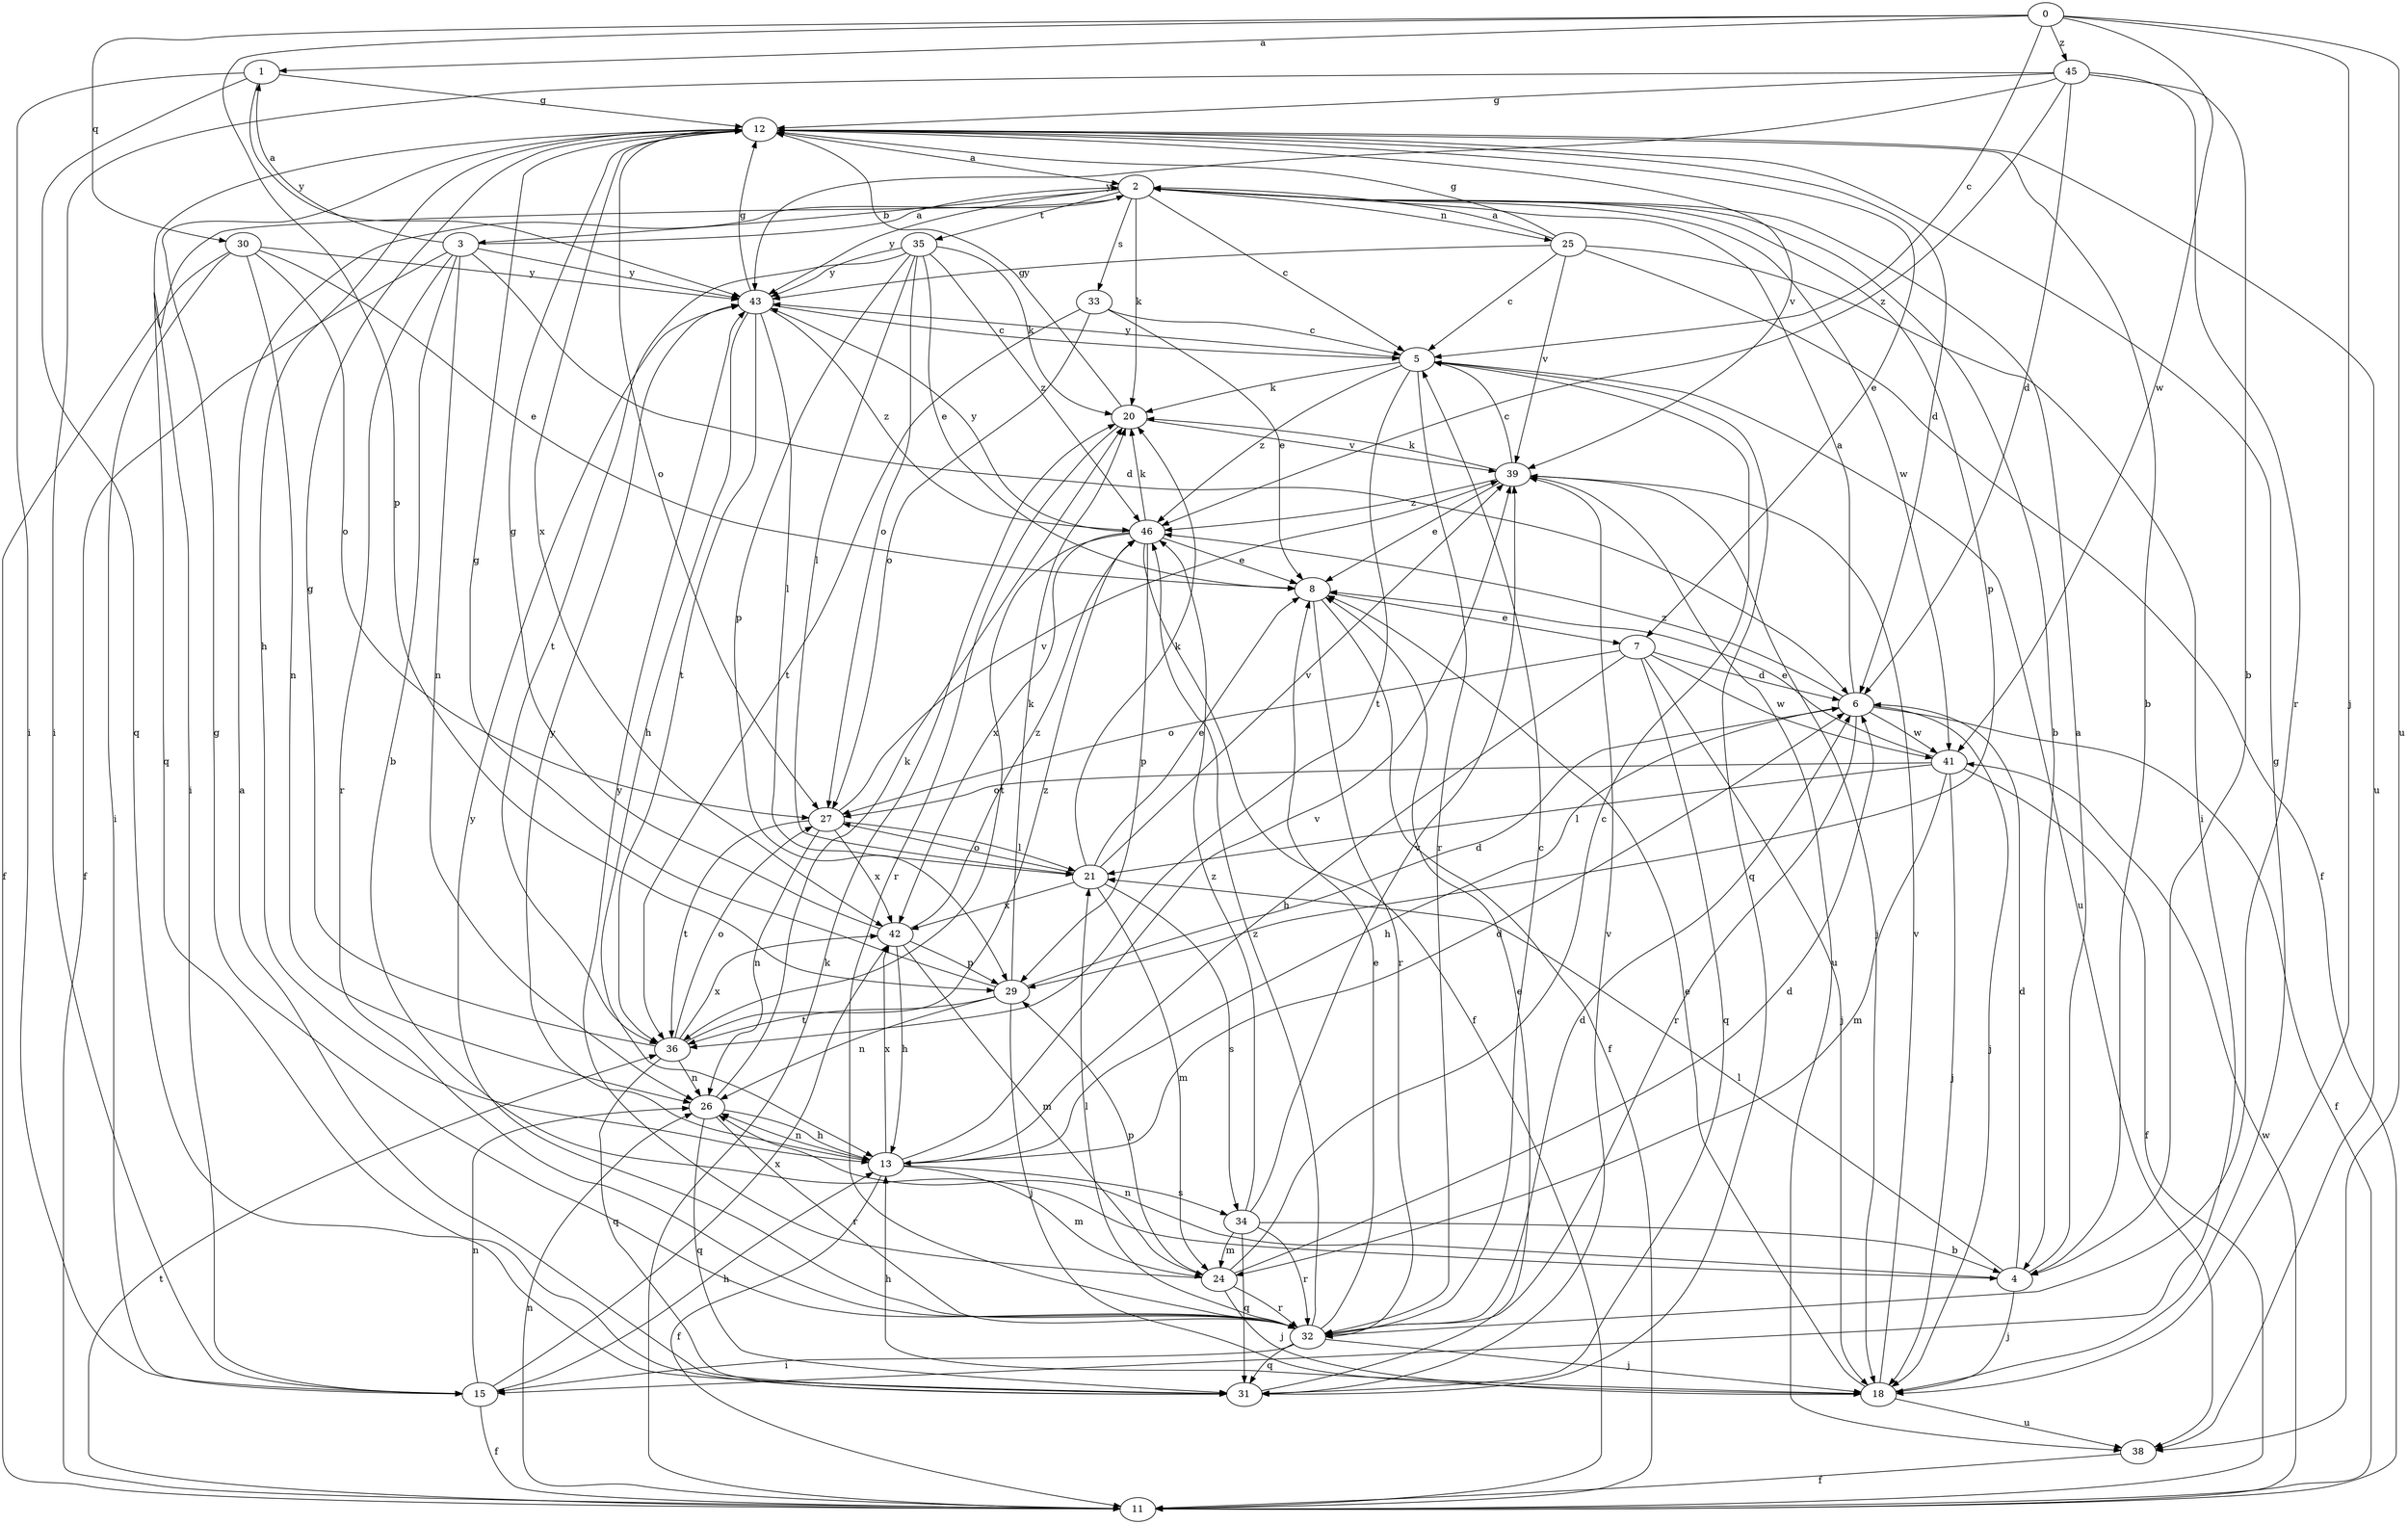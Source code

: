 strict digraph  {
0;
1;
2;
3;
4;
5;
6;
7;
8;
11;
12;
13;
15;
18;
20;
21;
24;
25;
26;
27;
29;
30;
31;
32;
33;
34;
35;
36;
38;
39;
41;
42;
43;
45;
46;
0 -> 1  [label=a];
0 -> 5  [label=c];
0 -> 18  [label=j];
0 -> 29  [label=p];
0 -> 30  [label=q];
0 -> 38  [label=u];
0 -> 41  [label=w];
0 -> 45  [label=z];
1 -> 12  [label=g];
1 -> 15  [label=i];
1 -> 31  [label=q];
1 -> 43  [label=y];
2 -> 3  [label=b];
2 -> 4  [label=b];
2 -> 5  [label=c];
2 -> 15  [label=i];
2 -> 20  [label=k];
2 -> 25  [label=n];
2 -> 29  [label=p];
2 -> 33  [label=s];
2 -> 35  [label=t];
2 -> 41  [label=w];
2 -> 43  [label=y];
3 -> 1  [label=a];
3 -> 2  [label=a];
3 -> 4  [label=b];
3 -> 6  [label=d];
3 -> 11  [label=f];
3 -> 26  [label=n];
3 -> 32  [label=r];
3 -> 43  [label=y];
4 -> 2  [label=a];
4 -> 6  [label=d];
4 -> 18  [label=j];
4 -> 21  [label=l];
4 -> 26  [label=n];
5 -> 20  [label=k];
5 -> 31  [label=q];
5 -> 32  [label=r];
5 -> 36  [label=t];
5 -> 38  [label=u];
5 -> 43  [label=y];
5 -> 46  [label=z];
6 -> 2  [label=a];
6 -> 11  [label=f];
6 -> 13  [label=h];
6 -> 18  [label=j];
6 -> 32  [label=r];
6 -> 41  [label=w];
6 -> 46  [label=z];
7 -> 6  [label=d];
7 -> 13  [label=h];
7 -> 18  [label=j];
7 -> 27  [label=o];
7 -> 31  [label=q];
7 -> 41  [label=w];
8 -> 7  [label=e];
8 -> 11  [label=f];
8 -> 32  [label=r];
11 -> 20  [label=k];
11 -> 26  [label=n];
11 -> 36  [label=t];
11 -> 41  [label=w];
12 -> 2  [label=a];
12 -> 4  [label=b];
12 -> 6  [label=d];
12 -> 7  [label=e];
12 -> 13  [label=h];
12 -> 27  [label=o];
12 -> 31  [label=q];
12 -> 38  [label=u];
12 -> 39  [label=v];
12 -> 42  [label=x];
13 -> 6  [label=d];
13 -> 11  [label=f];
13 -> 24  [label=m];
13 -> 26  [label=n];
13 -> 34  [label=s];
13 -> 39  [label=v];
13 -> 42  [label=x];
13 -> 43  [label=y];
15 -> 11  [label=f];
15 -> 13  [label=h];
15 -> 26  [label=n];
15 -> 42  [label=x];
18 -> 8  [label=e];
18 -> 12  [label=g];
18 -> 13  [label=h];
18 -> 38  [label=u];
18 -> 39  [label=v];
20 -> 12  [label=g];
20 -> 32  [label=r];
20 -> 39  [label=v];
21 -> 8  [label=e];
21 -> 20  [label=k];
21 -> 24  [label=m];
21 -> 27  [label=o];
21 -> 34  [label=s];
21 -> 39  [label=v];
21 -> 42  [label=x];
24 -> 5  [label=c];
24 -> 6  [label=d];
24 -> 18  [label=j];
24 -> 29  [label=p];
24 -> 32  [label=r];
24 -> 43  [label=y];
25 -> 2  [label=a];
25 -> 5  [label=c];
25 -> 11  [label=f];
25 -> 12  [label=g];
25 -> 15  [label=i];
25 -> 39  [label=v];
25 -> 43  [label=y];
26 -> 13  [label=h];
26 -> 20  [label=k];
26 -> 31  [label=q];
26 -> 32  [label=r];
27 -> 21  [label=l];
27 -> 26  [label=n];
27 -> 36  [label=t];
27 -> 39  [label=v];
27 -> 42  [label=x];
29 -> 6  [label=d];
29 -> 12  [label=g];
29 -> 18  [label=j];
29 -> 20  [label=k];
29 -> 26  [label=n];
29 -> 36  [label=t];
30 -> 8  [label=e];
30 -> 11  [label=f];
30 -> 15  [label=i];
30 -> 26  [label=n];
30 -> 27  [label=o];
30 -> 43  [label=y];
31 -> 2  [label=a];
31 -> 8  [label=e];
31 -> 39  [label=v];
32 -> 5  [label=c];
32 -> 6  [label=d];
32 -> 8  [label=e];
32 -> 12  [label=g];
32 -> 15  [label=i];
32 -> 18  [label=j];
32 -> 21  [label=l];
32 -> 31  [label=q];
32 -> 43  [label=y];
32 -> 46  [label=z];
33 -> 5  [label=c];
33 -> 8  [label=e];
33 -> 27  [label=o];
33 -> 36  [label=t];
34 -> 4  [label=b];
34 -> 24  [label=m];
34 -> 31  [label=q];
34 -> 32  [label=r];
34 -> 39  [label=v];
34 -> 46  [label=z];
35 -> 8  [label=e];
35 -> 20  [label=k];
35 -> 21  [label=l];
35 -> 27  [label=o];
35 -> 29  [label=p];
35 -> 36  [label=t];
35 -> 43  [label=y];
35 -> 46  [label=z];
36 -> 12  [label=g];
36 -> 26  [label=n];
36 -> 27  [label=o];
36 -> 31  [label=q];
36 -> 42  [label=x];
36 -> 46  [label=z];
38 -> 11  [label=f];
39 -> 5  [label=c];
39 -> 8  [label=e];
39 -> 18  [label=j];
39 -> 20  [label=k];
39 -> 38  [label=u];
39 -> 46  [label=z];
41 -> 8  [label=e];
41 -> 11  [label=f];
41 -> 18  [label=j];
41 -> 21  [label=l];
41 -> 24  [label=m];
41 -> 27  [label=o];
42 -> 12  [label=g];
42 -> 13  [label=h];
42 -> 24  [label=m];
42 -> 29  [label=p];
42 -> 46  [label=z];
43 -> 5  [label=c];
43 -> 12  [label=g];
43 -> 13  [label=h];
43 -> 21  [label=l];
43 -> 36  [label=t];
43 -> 46  [label=z];
45 -> 4  [label=b];
45 -> 6  [label=d];
45 -> 12  [label=g];
45 -> 15  [label=i];
45 -> 32  [label=r];
45 -> 43  [label=y];
45 -> 46  [label=z];
46 -> 8  [label=e];
46 -> 11  [label=f];
46 -> 20  [label=k];
46 -> 29  [label=p];
46 -> 36  [label=t];
46 -> 42  [label=x];
46 -> 43  [label=y];
}

